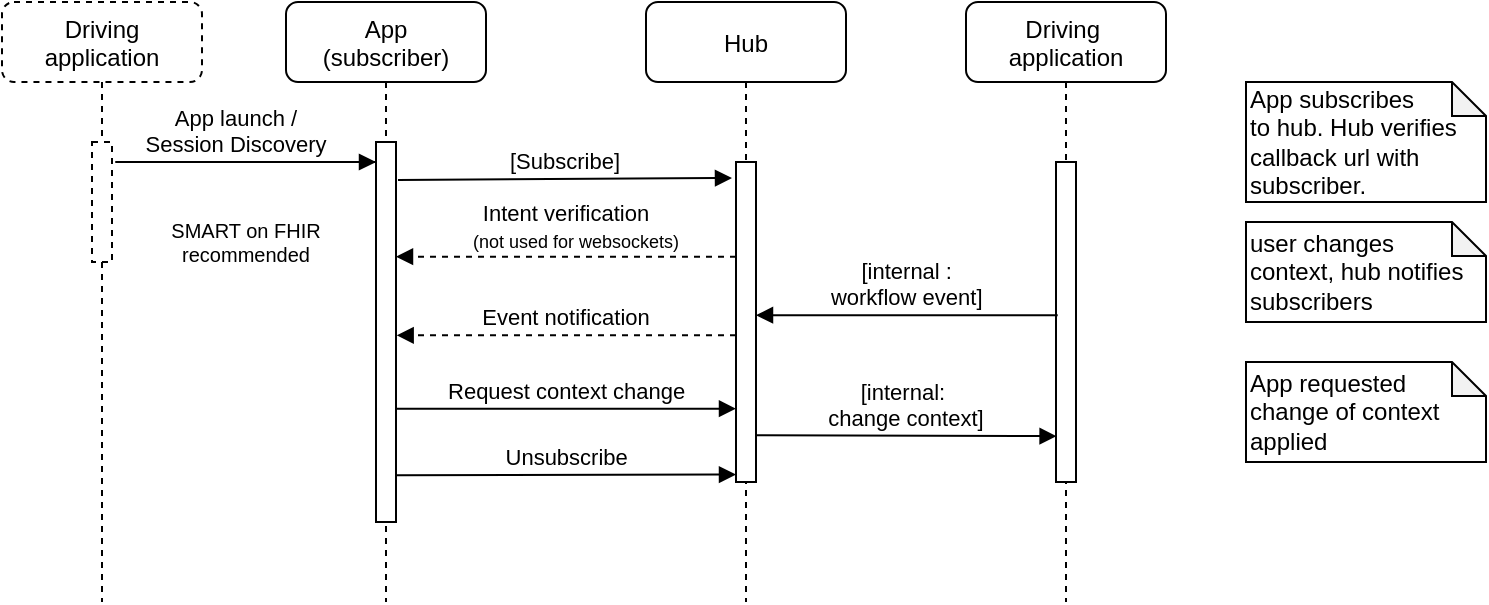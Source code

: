 <mxfile version="13.4.9" type="device"><diagram id="kgpKYQtTHZ0yAKxKKP6v" name="Page-1"><mxGraphModel dx="1422" dy="713" grid="1" gridSize="10" guides="1" tooltips="1" connect="1" arrows="1" fold="1" page="1" pageScale="1" pageWidth="850" pageHeight="1100" math="0" shadow="0"><root><mxCell id="0"/><mxCell id="1" parent="0"/><mxCell id="3nuBFxr9cyL0pnOWT2aG-1" value="App&#10;(subscriber)" style="shape=umlLifeline;perimeter=lifelinePerimeter;container=1;collapsible=0;recursiveResize=0;rounded=1;shadow=0;strokeWidth=1;" parent="1" vertex="1"><mxGeometry x="160" y="80" width="100" height="300" as="geometry"/></mxCell><mxCell id="3nuBFxr9cyL0pnOWT2aG-2" value="" style="points=[];perimeter=orthogonalPerimeter;rounded=0;shadow=0;strokeWidth=1;" parent="3nuBFxr9cyL0pnOWT2aG-1" vertex="1"><mxGeometry x="45" y="70" width="10" height="190" as="geometry"/></mxCell><mxCell id="3nuBFxr9cyL0pnOWT2aG-5" value="Hub" style="shape=umlLifeline;perimeter=lifelinePerimeter;container=1;collapsible=0;recursiveResize=0;rounded=1;shadow=0;strokeWidth=1;" parent="1" vertex="1"><mxGeometry x="340" y="80" width="100" height="300" as="geometry"/></mxCell><mxCell id="3nuBFxr9cyL0pnOWT2aG-6" value="" style="points=[];perimeter=orthogonalPerimeter;rounded=0;shadow=0;strokeWidth=1;" parent="3nuBFxr9cyL0pnOWT2aG-5" vertex="1"><mxGeometry x="45" y="80" width="10" height="160" as="geometry"/></mxCell><mxCell id="3nuBFxr9cyL0pnOWT2aG-8" value="[Subscribe]" style="verticalAlign=bottom;endArrow=block;entryX=-0.2;entryY=0.05;shadow=0;strokeWidth=1;exitX=1.1;exitY=0.1;exitDx=0;exitDy=0;exitPerimeter=0;entryDx=0;entryDy=0;entryPerimeter=0;" parent="1" source="3nuBFxr9cyL0pnOWT2aG-2" target="3nuBFxr9cyL0pnOWT2aG-6" edge="1"><mxGeometry relative="1" as="geometry"><mxPoint x="315" y="160" as="sourcePoint"/></mxGeometry></mxCell><mxCell id="3nuBFxr9cyL0pnOWT2aG-9" value="Intent verification&#10;" style="verticalAlign=bottom;endArrow=block;shadow=0;strokeWidth=1;fontSize=11;dashed=1;entryX=1;entryY=0.265;entryDx=0;entryDy=0;entryPerimeter=0;" parent="1" edge="1"><mxGeometry relative="1" as="geometry"><mxPoint x="385" y="207.35" as="sourcePoint"/><mxPoint x="215" y="207.35" as="targetPoint"/></mxGeometry></mxCell><mxCell id="3nuBFxr9cyL0pnOWT2aG-10" value="Request context change" style="verticalAlign=bottom;endArrow=block;shadow=0;strokeWidth=1;endFill=1;exitX=1.033;exitY=0.665;exitDx=0;exitDy=0;exitPerimeter=0;" parent="1" edge="1"><mxGeometry relative="1" as="geometry"><mxPoint x="385" y="283.35" as="targetPoint"/><mxPoint x="215.33" y="283.35" as="sourcePoint"/></mxGeometry></mxCell><mxCell id="dIY0lXZBSIcsDhcMPA9w-1" value="Driving &#10;application" style="shape=umlLifeline;perimeter=lifelinePerimeter;container=1;collapsible=0;recursiveResize=0;rounded=1;shadow=0;strokeWidth=1;" vertex="1" parent="1"><mxGeometry x="500" y="80" width="100" height="300" as="geometry"/></mxCell><mxCell id="dIY0lXZBSIcsDhcMPA9w-2" value="" style="points=[];perimeter=orthogonalPerimeter;rounded=0;shadow=0;strokeWidth=1;" vertex="1" parent="dIY0lXZBSIcsDhcMPA9w-1"><mxGeometry x="45" y="80" width="10" height="160" as="geometry"/></mxCell><mxCell id="dIY0lXZBSIcsDhcMPA9w-3" value="Driving &#10;application" style="shape=umlLifeline;perimeter=lifelinePerimeter;container=1;collapsible=0;recursiveResize=0;rounded=1;shadow=0;strokeWidth=1;dashed=1;" vertex="1" parent="1"><mxGeometry x="18" y="80" width="100" height="300" as="geometry"/></mxCell><mxCell id="dIY0lXZBSIcsDhcMPA9w-4" value="" style="points=[];perimeter=orthogonalPerimeter;rounded=0;shadow=0;strokeWidth=1;dashed=1;" vertex="1" parent="dIY0lXZBSIcsDhcMPA9w-3"><mxGeometry x="45" y="70" width="10" height="60" as="geometry"/></mxCell><mxCell id="dIY0lXZBSIcsDhcMPA9w-7" value="App launch /&#10;Session Discovery" style="verticalAlign=bottom;endArrow=block;shadow=0;strokeWidth=1;" edge="1" parent="1" source="3nuBFxr9cyL0pnOWT2aG-2"><mxGeometry x="-0.48" relative="1" as="geometry"><mxPoint x="215" y="160.0" as="sourcePoint"/><mxPoint x="205" y="160" as="targetPoint"/><Array as="points"><mxPoint x="70" y="160"/></Array><mxPoint as="offset"/></mxGeometry></mxCell><mxCell id="dIY0lXZBSIcsDhcMPA9w-8" value="App subscribes &lt;br&gt;to hub. Hub verifies callback url with subscriber." style="shape=note;whiteSpace=wrap;html=1;backgroundOutline=1;darkOpacity=0.05;rounded=1;align=left;size=17;" vertex="1" parent="1"><mxGeometry x="640" y="120" width="120" height="60" as="geometry"/></mxCell><mxCell id="dIY0lXZBSIcsDhcMPA9w-9" value="user changes&lt;br&gt;context, hub notifies subscribers" style="shape=note;whiteSpace=wrap;html=1;backgroundOutline=1;darkOpacity=0.05;rounded=1;align=left;size=17;" vertex="1" parent="1"><mxGeometry x="640" y="190" width="120" height="50" as="geometry"/></mxCell><mxCell id="dIY0lXZBSIcsDhcMPA9w-10" value="App requested change of context applied" style="shape=note;whiteSpace=wrap;html=1;backgroundOutline=1;darkOpacity=0.05;rounded=1;align=left;size=17;" vertex="1" parent="1"><mxGeometry x="640" y="260" width="120" height="50" as="geometry"/></mxCell><mxCell id="dIY0lXZBSIcsDhcMPA9w-12" value="Event notification" style="verticalAlign=bottom;endArrow=block;shadow=0;strokeWidth=1;fontSize=11;dashed=1;entryX=1.033;entryY=0.472;entryDx=0;entryDy=0;entryPerimeter=0;" edge="1" parent="1"><mxGeometry relative="1" as="geometry"><mxPoint x="385" y="246.68" as="sourcePoint"/><mxPoint x="215.33" y="246.68" as="targetPoint"/></mxGeometry></mxCell><mxCell id="dIY0lXZBSIcsDhcMPA9w-15" value="Unsubscribe" style="verticalAlign=bottom;endArrow=block;shadow=0;strokeWidth=1;endFill=1;exitX=1.033;exitY=0.84;exitDx=0;exitDy=0;exitPerimeter=0;entryX=0;entryY=0.933;entryDx=0;entryDy=0;entryPerimeter=0;" edge="1" parent="1"><mxGeometry relative="1" as="geometry"><mxPoint x="385" y="316.28" as="targetPoint"/><mxPoint x="215.33" y="316.6" as="sourcePoint"/></mxGeometry></mxCell><mxCell id="dIY0lXZBSIcsDhcMPA9w-17" value="SMART on FHIR recommended" style="text;html=1;strokeColor=none;fillColor=none;align=center;verticalAlign=middle;whiteSpace=wrap;rounded=0;fontSize=10;" vertex="1" parent="1"><mxGeometry x="100" y="190" width="80" height="20" as="geometry"/></mxCell><mxCell id="dIY0lXZBSIcsDhcMPA9w-18" value="&lt;font style=&quot;font-size: 9px&quot;&gt;(not used for websockets)&lt;/font&gt;" style="text;html=1;strokeColor=none;fillColor=none;align=center;verticalAlign=middle;whiteSpace=wrap;rounded=0;fontSize=10;" vertex="1" parent="1"><mxGeometry x="250" y="189" width="110" height="20" as="geometry"/></mxCell><mxCell id="dIY0lXZBSIcsDhcMPA9w-24" value="[internal :&#10;workflow event]" style="verticalAlign=bottom;endArrow=block;shadow=0;strokeWidth=1;fontSize=11;entryX=1;entryY=0.435;entryDx=0;entryDy=0;entryPerimeter=0;exitX=0.086;exitY=0.435;exitDx=0;exitDy=0;exitPerimeter=0;" edge="1" parent="1"><mxGeometry relative="1" as="geometry"><mxPoint x="545.86" y="236.6" as="sourcePoint"/><mxPoint x="395" y="236.6" as="targetPoint"/></mxGeometry></mxCell><mxCell id="dIY0lXZBSIcsDhcMPA9w-27" value="[internal: &#10;change context]" style="verticalAlign=bottom;endArrow=block;shadow=0;strokeWidth=1;endFill=1;exitX=1;exitY=0.81;exitDx=0;exitDy=0;exitPerimeter=0;entryX=0.029;entryY=0.813;entryDx=0;entryDy=0;entryPerimeter=0;" edge="1" parent="1"><mxGeometry relative="1" as="geometry"><mxPoint x="545.29" y="297.08" as="targetPoint"/><mxPoint x="395" y="296.6" as="sourcePoint"/></mxGeometry></mxCell></root></mxGraphModel></diagram></mxfile>